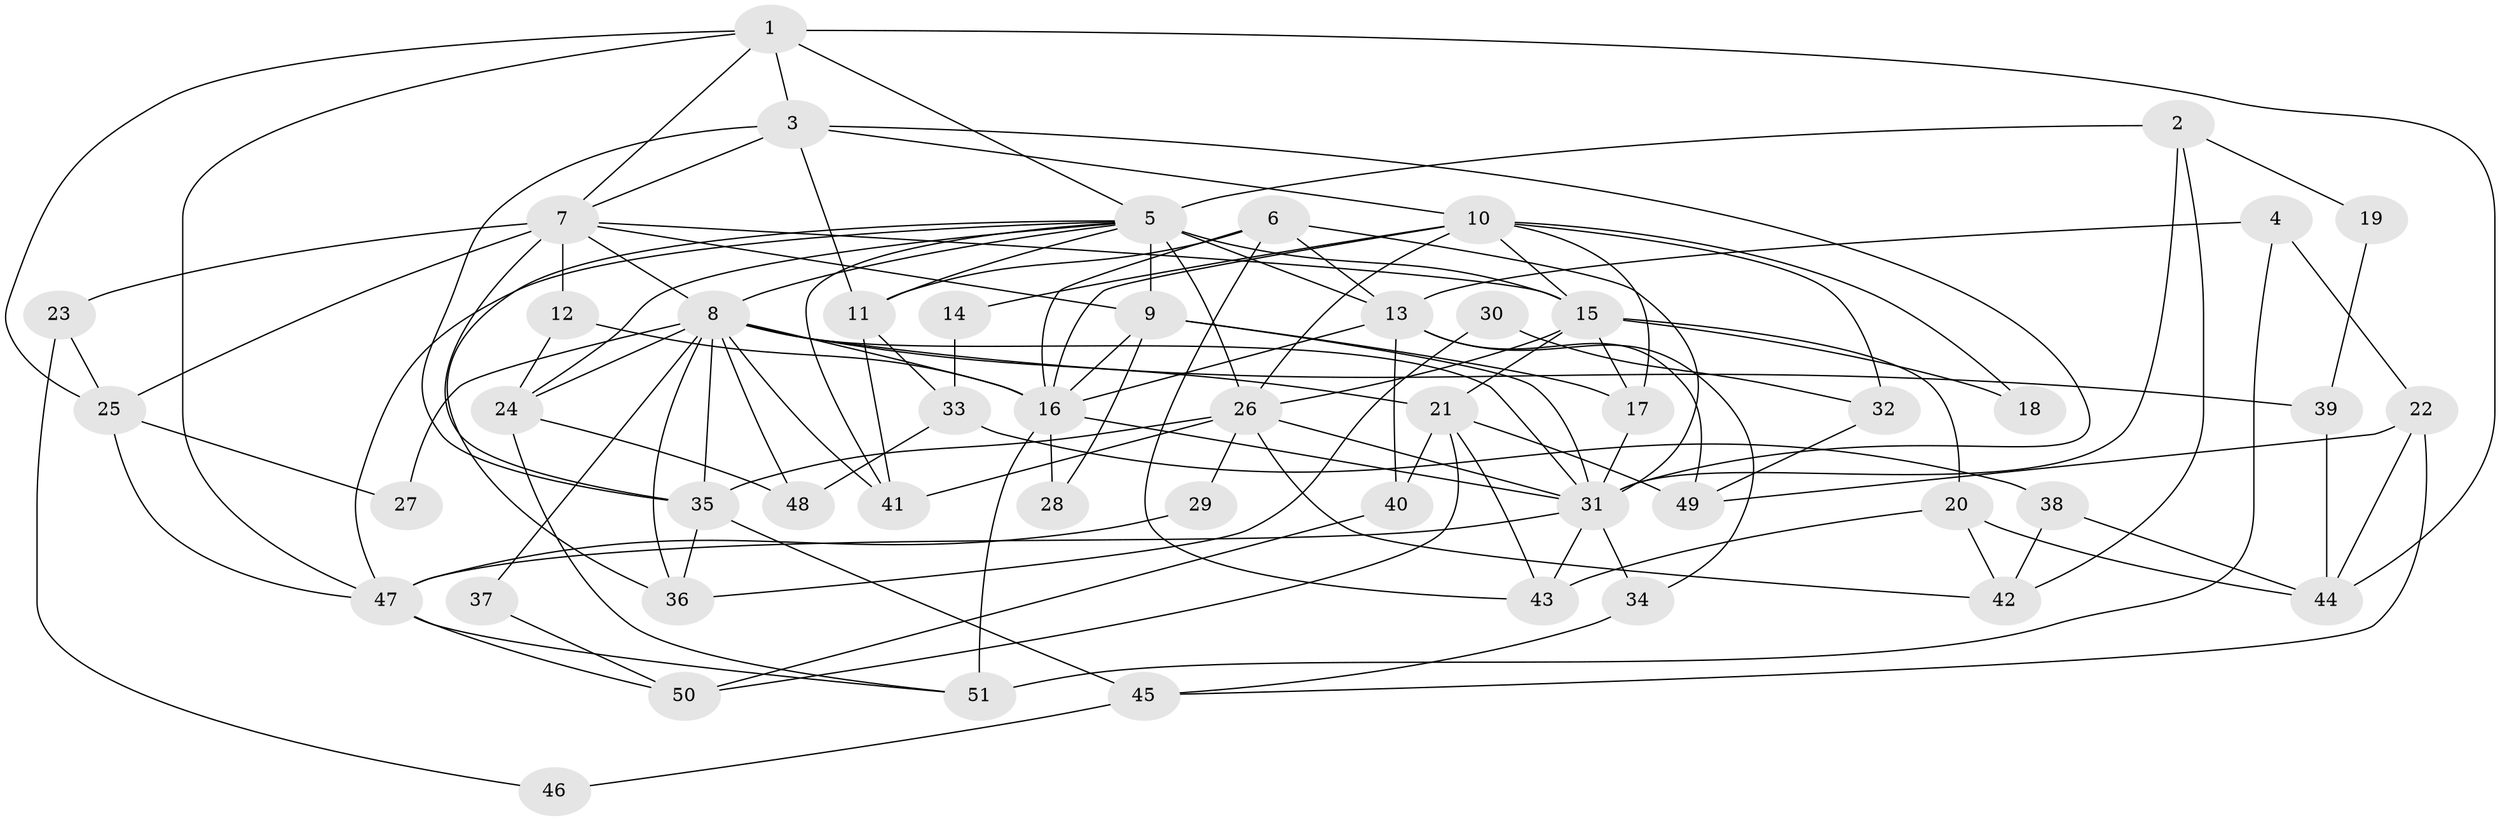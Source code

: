// original degree distribution, {2: 0.15476190476190477, 4: 0.30952380952380953, 6: 0.07142857142857142, 3: 0.20238095238095238, 5: 0.21428571428571427, 8: 0.011904761904761904, 7: 0.03571428571428571}
// Generated by graph-tools (version 1.1) at 2025/51/03/04/25 22:51:05]
// undirected, 51 vertices, 122 edges
graph export_dot {
  node [color=gray90,style=filled];
  1;
  2;
  3;
  4;
  5;
  6;
  7;
  8;
  9;
  10;
  11;
  12;
  13;
  14;
  15;
  16;
  17;
  18;
  19;
  20;
  21;
  22;
  23;
  24;
  25;
  26;
  27;
  28;
  29;
  30;
  31;
  32;
  33;
  34;
  35;
  36;
  37;
  38;
  39;
  40;
  41;
  42;
  43;
  44;
  45;
  46;
  47;
  48;
  49;
  50;
  51;
  1 -- 3 [weight=1.0];
  1 -- 5 [weight=1.0];
  1 -- 7 [weight=1.0];
  1 -- 25 [weight=1.0];
  1 -- 44 [weight=1.0];
  1 -- 47 [weight=1.0];
  2 -- 5 [weight=1.0];
  2 -- 19 [weight=1.0];
  2 -- 31 [weight=1.0];
  2 -- 42 [weight=1.0];
  3 -- 7 [weight=1.0];
  3 -- 10 [weight=1.0];
  3 -- 11 [weight=1.0];
  3 -- 31 [weight=1.0];
  3 -- 35 [weight=1.0];
  4 -- 13 [weight=1.0];
  4 -- 22 [weight=1.0];
  4 -- 51 [weight=1.0];
  5 -- 8 [weight=1.0];
  5 -- 9 [weight=2.0];
  5 -- 11 [weight=1.0];
  5 -- 13 [weight=2.0];
  5 -- 15 [weight=1.0];
  5 -- 24 [weight=1.0];
  5 -- 26 [weight=2.0];
  5 -- 36 [weight=1.0];
  5 -- 41 [weight=1.0];
  5 -- 47 [weight=1.0];
  6 -- 11 [weight=1.0];
  6 -- 13 [weight=1.0];
  6 -- 16 [weight=1.0];
  6 -- 31 [weight=1.0];
  6 -- 43 [weight=1.0];
  7 -- 8 [weight=1.0];
  7 -- 9 [weight=1.0];
  7 -- 12 [weight=1.0];
  7 -- 15 [weight=1.0];
  7 -- 23 [weight=2.0];
  7 -- 25 [weight=1.0];
  7 -- 35 [weight=2.0];
  8 -- 16 [weight=1.0];
  8 -- 21 [weight=1.0];
  8 -- 24 [weight=1.0];
  8 -- 27 [weight=1.0];
  8 -- 31 [weight=1.0];
  8 -- 35 [weight=1.0];
  8 -- 36 [weight=1.0];
  8 -- 37 [weight=1.0];
  8 -- 39 [weight=1.0];
  8 -- 41 [weight=1.0];
  8 -- 48 [weight=1.0];
  9 -- 16 [weight=1.0];
  9 -- 17 [weight=1.0];
  9 -- 28 [weight=1.0];
  9 -- 31 [weight=1.0];
  10 -- 14 [weight=1.0];
  10 -- 15 [weight=1.0];
  10 -- 16 [weight=1.0];
  10 -- 17 [weight=1.0];
  10 -- 18 [weight=1.0];
  10 -- 26 [weight=1.0];
  10 -- 32 [weight=1.0];
  11 -- 33 [weight=1.0];
  11 -- 41 [weight=1.0];
  12 -- 16 [weight=1.0];
  12 -- 24 [weight=1.0];
  13 -- 16 [weight=1.0];
  13 -- 34 [weight=1.0];
  13 -- 40 [weight=1.0];
  13 -- 49 [weight=1.0];
  14 -- 33 [weight=1.0];
  15 -- 17 [weight=1.0];
  15 -- 18 [weight=1.0];
  15 -- 20 [weight=1.0];
  15 -- 21 [weight=1.0];
  15 -- 26 [weight=1.0];
  16 -- 28 [weight=2.0];
  16 -- 31 [weight=2.0];
  16 -- 51 [weight=2.0];
  17 -- 31 [weight=1.0];
  19 -- 39 [weight=1.0];
  20 -- 42 [weight=1.0];
  20 -- 43 [weight=1.0];
  20 -- 44 [weight=1.0];
  21 -- 40 [weight=1.0];
  21 -- 43 [weight=1.0];
  21 -- 49 [weight=1.0];
  21 -- 50 [weight=1.0];
  22 -- 44 [weight=1.0];
  22 -- 45 [weight=1.0];
  22 -- 49 [weight=1.0];
  23 -- 25 [weight=1.0];
  23 -- 46 [weight=1.0];
  24 -- 48 [weight=1.0];
  24 -- 51 [weight=1.0];
  25 -- 27 [weight=1.0];
  25 -- 47 [weight=1.0];
  26 -- 29 [weight=1.0];
  26 -- 31 [weight=1.0];
  26 -- 35 [weight=1.0];
  26 -- 41 [weight=1.0];
  26 -- 42 [weight=1.0];
  29 -- 47 [weight=1.0];
  30 -- 32 [weight=1.0];
  30 -- 36 [weight=1.0];
  31 -- 34 [weight=1.0];
  31 -- 43 [weight=1.0];
  31 -- 47 [weight=1.0];
  32 -- 49 [weight=1.0];
  33 -- 38 [weight=1.0];
  33 -- 48 [weight=1.0];
  34 -- 45 [weight=1.0];
  35 -- 36 [weight=1.0];
  35 -- 45 [weight=1.0];
  37 -- 50 [weight=1.0];
  38 -- 42 [weight=1.0];
  38 -- 44 [weight=1.0];
  39 -- 44 [weight=1.0];
  40 -- 50 [weight=1.0];
  45 -- 46 [weight=1.0];
  47 -- 50 [weight=1.0];
  47 -- 51 [weight=1.0];
}
